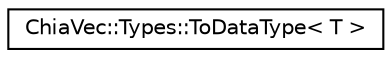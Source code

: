 digraph "Graphical Class Hierarchy"
{
 // LATEX_PDF_SIZE
  edge [fontname="Helvetica",fontsize="10",labelfontname="Helvetica",labelfontsize="10"];
  node [fontname="Helvetica",fontsize="10",shape=record];
  rankdir="LR";
  Node0 [label="ChiaVec::Types::ToDataType\< T \>",height=0.2,width=0.4,color="black", fillcolor="white", style="filled",URL="$structChiaVec_1_1Types_1_1ToDataType.html",tooltip="Converts a C++ type to a supported DataType."];
}
